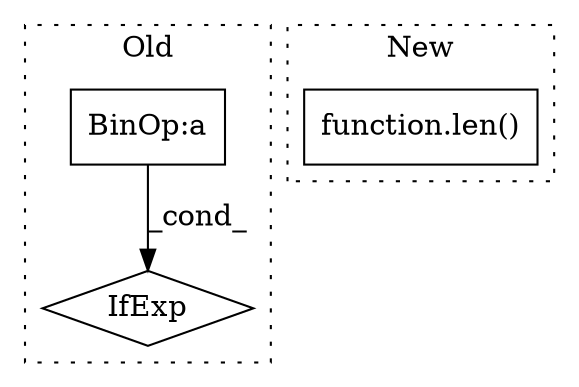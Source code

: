 digraph G {
subgraph cluster0 {
1 [label="IfExp" a="51" s="2349,2372" l="4,6" shape="diamond"];
3 [label="BinOp:a" a="82" s="2368" l="3" shape="box"];
label = "Old";
style="dotted";
}
subgraph cluster1 {
2 [label="function.len()" a="75" s="2151,2165" l="4,1" shape="box"];
label = "New";
style="dotted";
}
3 -> 1 [label="_cond_"];
}
